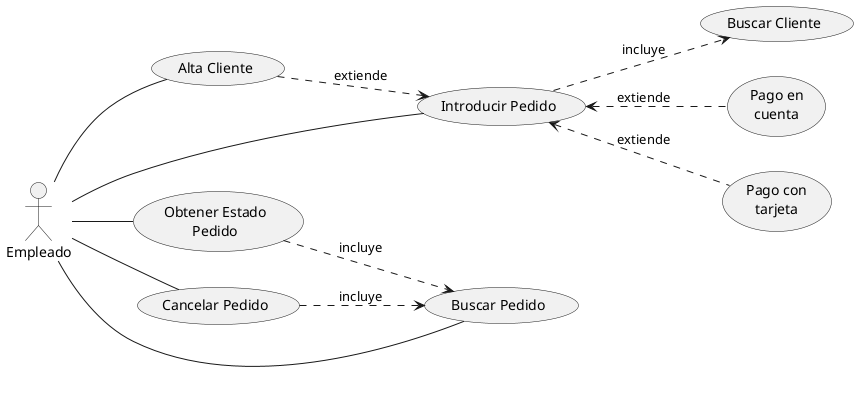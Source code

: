 @startuml
left to right direction
actor :Empleado:
usecase "Alta Cliente" as altacliente
usecase "Introducir Pedido" as introducepedido
usecase "Obtener Estado\nPedido" as estadopedido
usecase "Cancelar Pedido" as cancelapedido
usecase "Buscar Cliente" as buscacliente
usecase "Pago en\ncuenta" as pagocuenta
usecase "Buscar Pedido" as buscapedido
usecase "Pago con\ntarjeta" as pagotarjeta
:Empleado: -- altacliente
:Empleado: -- introducepedido
:Empleado: -- estadopedido
:Empleado: -- buscapedido
:Empleado: -- cancelapedido
altacliente ..> introducepedido:extiende
introducepedido ..> buscacliente:incluye
introducepedido <.. pagotarjeta:extiende
introducepedido <.. pagocuenta:extiende
estadopedido ..> buscapedido:incluye
cancelapedido ..> buscapedido:incluye
@enduml